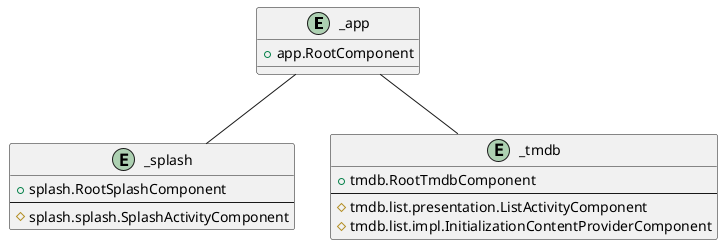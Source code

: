 @startuml

entity _app {
  + app.RootComponent
}

entity _splash {
  + splash.RootSplashComponent
  --
  # splash.splash.SplashActivityComponent
}

entity _tmdb {
  + tmdb.RootTmdbComponent
  --
  # tmdb.list.presentation.ListActivityComponent
  # tmdb.list.impl.InitializationContentProviderComponent
}

_app -down- _splash
_app -down- _tmdb

@enduml
